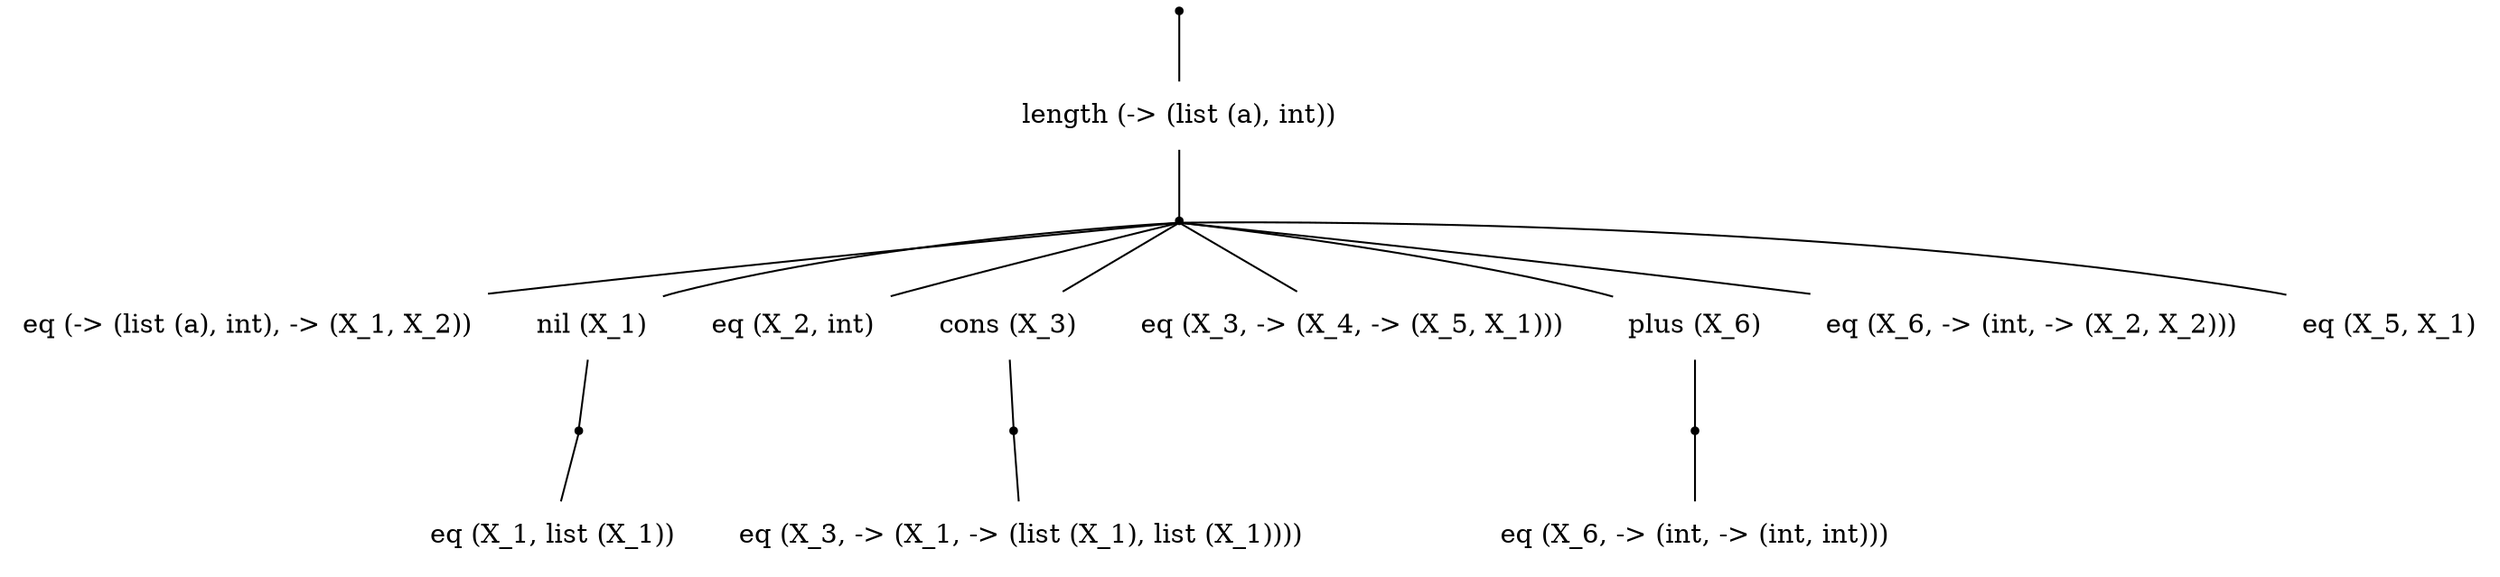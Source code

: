 digraph G {
0 [shape=point];
1 [shape=none,label="length (-> (list (a), int))"];
2 [shape=point];
3 [shape=none,label="eq (-> (list (a), int), -> (X_1, X_2))"];
2 -> 3[arrowhead=none];
4 [shape=none,label="nil (X_1)"];
5 [shape=point];
6 [shape=none,label="eq (X_1, list (X_1))"];
5 -> 6[arrowhead=none];
4 -> 5[arrowhead=none];
2 -> 4[arrowhead=none];
7 [shape=none,label="eq (X_2, int)"];
2 -> 7[arrowhead=none];
8 [shape=none,label="cons (X_3)"];
9 [shape=point];
10 [shape=none,label="eq (X_3, -> (X_1, -> (list (X_1), list (X_1))))"];
9 -> 10[arrowhead=none];
8 -> 9[arrowhead=none];
2 -> 8[arrowhead=none];
11 [shape=none,label="eq (X_3, -> (X_4, -> (X_5, X_1)))"];
2 -> 11[arrowhead=none];
12 [shape=none,label="plus (X_6)"];
13 [shape=point];
14 [shape=none,label="eq (X_6, -> (int, -> (int, int)))"];
13 -> 14[arrowhead=none];
12 -> 13[arrowhead=none];
2 -> 12[arrowhead=none];
15 [shape=none,label="eq (X_6, -> (int, -> (X_2, X_2)))"];
2 -> 15[arrowhead=none];
16 [shape=none,label="eq (X_5, X_1)"];
2 -> 16[arrowhead=none];
1 -> 2[arrowhead=none];
0 -> 1[arrowhead=none];
}